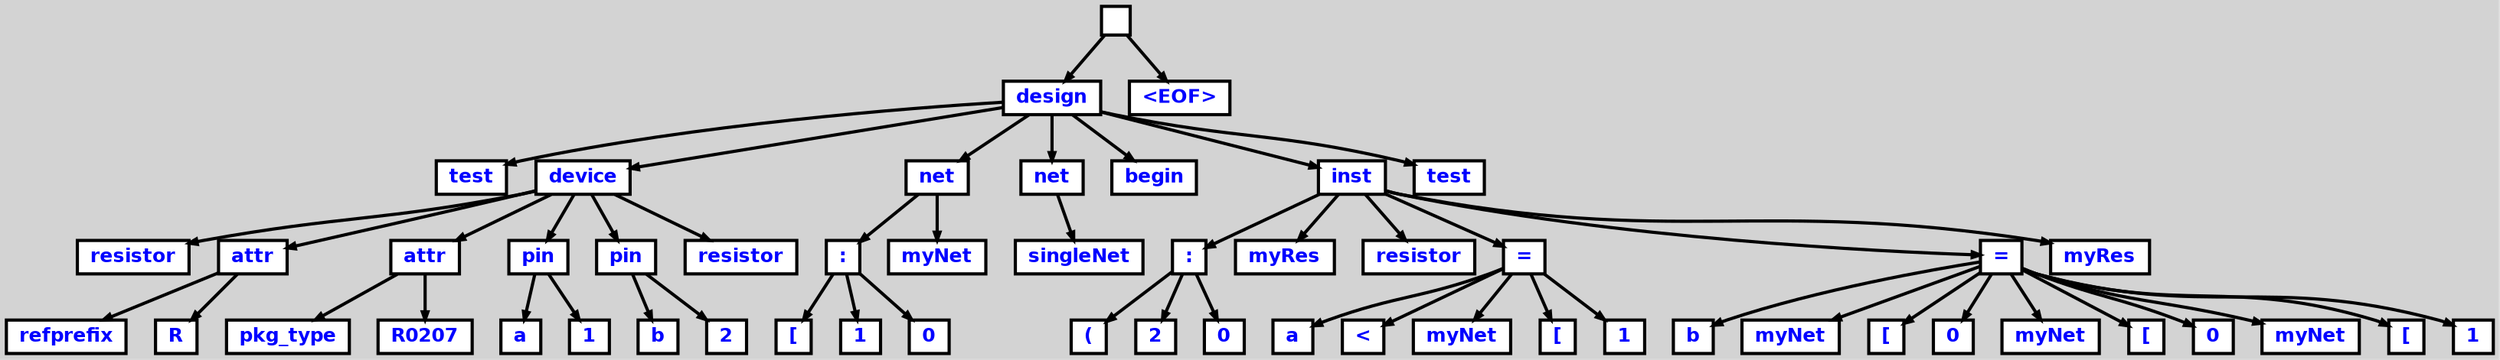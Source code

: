 digraph {

	ordering=out;
	ranksep=.4;
	bgcolor="lightgrey"; node [shape=box, fixedsize=false, fontsize=12, fontname="Helvetica-bold", fontcolor="blue"
		width=.25, height=.25, color="black", fillcolor="white", style="filled, solid, bold"];
	edge [arrowsize=.5, color="black", style="bold"]

  n0 [label=""];
  n1 [label="design"];
  n1 [label="design"];
  n2 [label="test"];
  n3 [label="device"];
  n3 [label="device"];
  n4 [label="resistor"];
  n5 [label="attr"];
  n5 [label="attr"];
  n6 [label="refprefix"];
  n7 [label="R"];
  n8 [label="attr"];
  n8 [label="attr"];
  n9 [label="pkg_type"];
  n10 [label="R0207"];
  n11 [label="pin"];
  n11 [label="pin"];
  n12 [label="a"];
  n13 [label="1"];
  n14 [label="pin"];
  n14 [label="pin"];
  n15 [label="b"];
  n16 [label="2"];
  n17 [label="resistor"];
  n18 [label="net"];
  n18 [label="net"];
  n19 [label=":"];
  n19 [label=":"];
  n20 [label="["];
  n21 [label="1"];
  n22 [label="0"];
  n23 [label="myNet"];
  n24 [label="net"];
  n24 [label="net"];
  n25 [label="singleNet"];
  n26 [label="begin"];
  n27 [label="inst"];
  n27 [label="inst"];
  n28 [label=":"];
  n28 [label=":"];
  n29 [label="("];
  n30 [label="2"];
  n31 [label="0"];
  n32 [label="myRes"];
  n33 [label="resistor"];
  n34 [label="="];
  n34 [label="="];
  n35 [label="a"];
  n36 [label="<"];
  n37 [label="myNet"];
  n38 [label="["];
  n39 [label="1"];
  n40 [label="="];
  n40 [label="="];
  n41 [label="b"];
  n42 [label="myNet"];
  n43 [label="["];
  n44 [label="0"];
  n45 [label="myNet"];
  n46 [label="["];
  n47 [label="0"];
  n48 [label="myNet"];
  n49 [label="["];
  n50 [label="1"];
  n51 [label="myRes"];
  n52 [label="test"];
  n53 [label="<EOF>"];

  n0 -> n1 // "" -> "design"
  n1 -> n2 // "design" -> "test"
  n1 -> n3 // "design" -> "device"
  n3 -> n4 // "device" -> "resistor"
  n3 -> n5 // "device" -> "attr"
  n5 -> n6 // "attr" -> "refprefix"
  n5 -> n7 // "attr" -> "R"
  n3 -> n8 // "device" -> "attr"
  n8 -> n9 // "attr" -> "pkg_type"
  n8 -> n10 // "attr" -> "R0207"
  n3 -> n11 // "device" -> "pin"
  n11 -> n12 // "pin" -> "a"
  n11 -> n13 // "pin" -> "1"
  n3 -> n14 // "device" -> "pin"
  n14 -> n15 // "pin" -> "b"
  n14 -> n16 // "pin" -> "2"
  n3 -> n17 // "device" -> "resistor"
  n1 -> n18 // "design" -> "net"
  n18 -> n19 // "net" -> ":"
  n19 -> n20 // ":" -> "["
  n19 -> n21 // ":" -> "1"
  n19 -> n22 // ":" -> "0"
  n18 -> n23 // "net" -> "myNet"
  n1 -> n24 // "design" -> "net"
  n24 -> n25 // "net" -> "singleNet"
  n1 -> n26 // "design" -> "begin"
  n1 -> n27 // "design" -> "inst"
  n27 -> n28 // "inst" -> ":"
  n28 -> n29 // ":" -> "("
  n28 -> n30 // ":" -> "2"
  n28 -> n31 // ":" -> "0"
  n27 -> n32 // "inst" -> "myRes"
  n27 -> n33 // "inst" -> "resistor"
  n27 -> n34 // "inst" -> "="
  n34 -> n35 // "=" -> "a"
  n34 -> n36 // "=" -> "<"
  n34 -> n37 // "=" -> "myNet"
  n34 -> n38 // "=" -> "["
  n34 -> n39 // "=" -> "1"
  n27 -> n40 // "inst" -> "="
  n40 -> n41 // "=" -> "b"
  n40 -> n42 // "=" -> "myNet"
  n40 -> n43 // "=" -> "["
  n40 -> n44 // "=" -> "0"
  n40 -> n45 // "=" -> "myNet"
  n40 -> n46 // "=" -> "["
  n40 -> n47 // "=" -> "0"
  n40 -> n48 // "=" -> "myNet"
  n40 -> n49 // "=" -> "["
  n40 -> n50 // "=" -> "1"
  n27 -> n51 // "inst" -> "myRes"
  n1 -> n52 // "design" -> "test"
  n0 -> n53 // "" -> "<EOF>"

}
